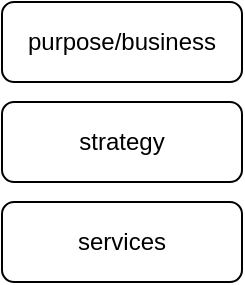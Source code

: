 <mxfile version="15.4.0" type="device"><diagram id="-IjsPPWxot4raDKlX2TU" name="Page-1"><mxGraphModel dx="1422" dy="746" grid="1" gridSize="10" guides="1" tooltips="1" connect="1" arrows="1" fold="1" page="1" pageScale="1" pageWidth="850" pageHeight="1100" math="0" shadow="0"><root><mxCell id="0"/><mxCell id="1" parent="0"/><mxCell id="JIsUWPwknTZUlgusyVAH-1" value="services" style="rounded=1;whiteSpace=wrap;html=1;" vertex="1" parent="1"><mxGeometry x="40" y="140" width="120" height="40" as="geometry"/></mxCell><mxCell id="JIsUWPwknTZUlgusyVAH-2" value="strategy" style="rounded=1;whiteSpace=wrap;html=1;" vertex="1" parent="1"><mxGeometry x="40" y="90" width="120" height="40" as="geometry"/></mxCell><mxCell id="JIsUWPwknTZUlgusyVAH-3" value="purpose/business" style="rounded=1;whiteSpace=wrap;html=1;" vertex="1" parent="1"><mxGeometry x="40" y="40" width="120" height="40" as="geometry"/></mxCell></root></mxGraphModel></diagram></mxfile>